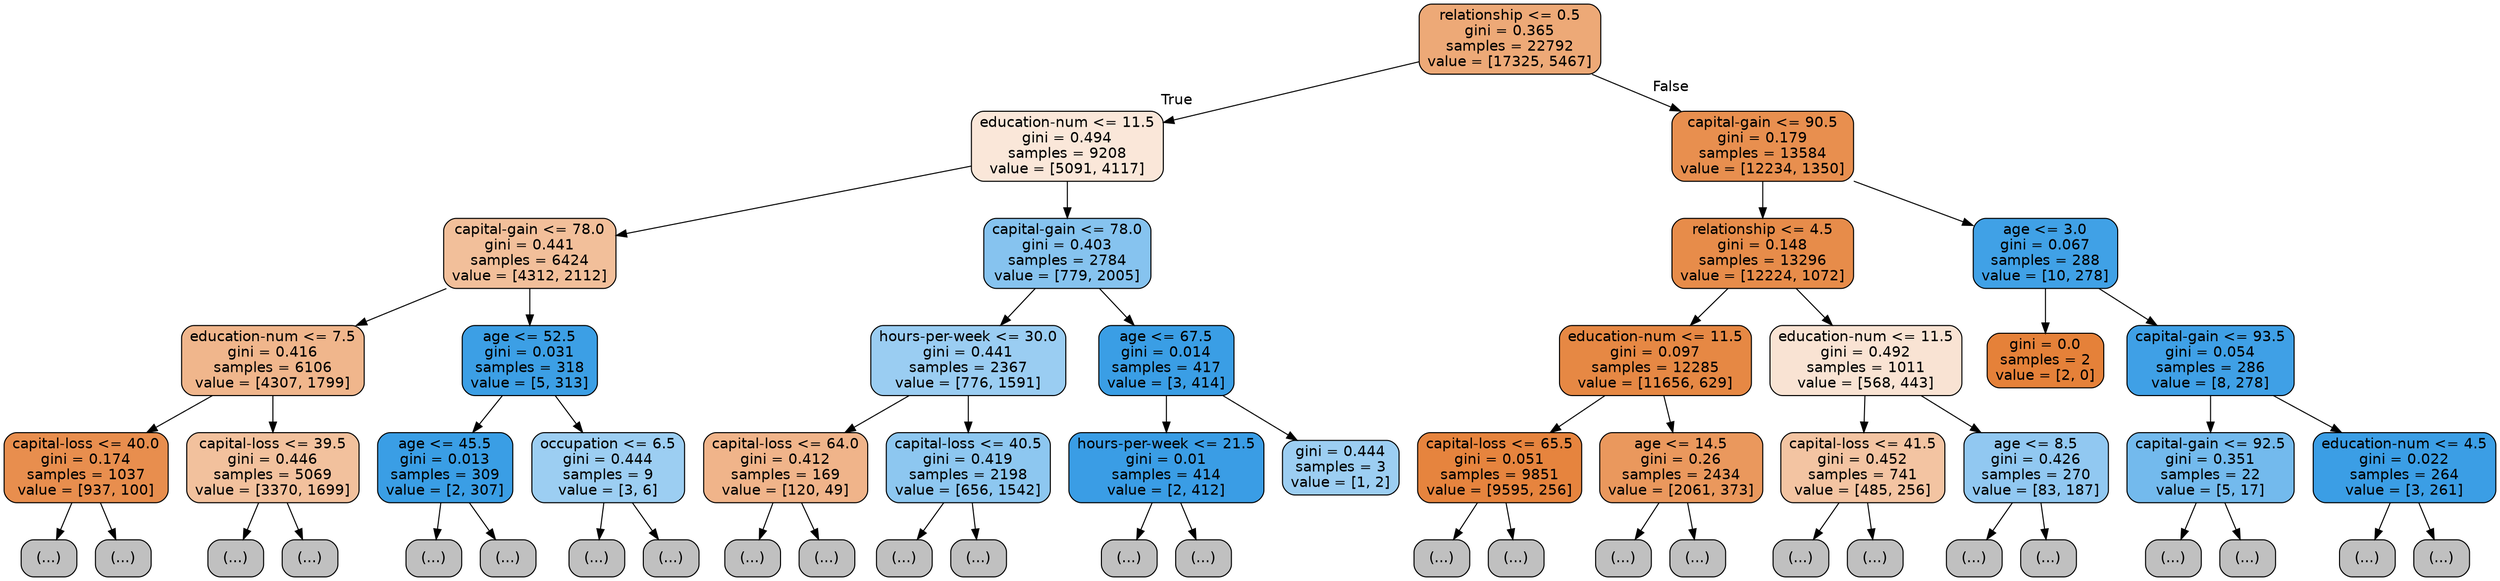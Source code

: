 digraph Tree {
node [shape=box, style="filled, rounded", color="black", fontname=helvetica] ;
edge [fontname=helvetica] ;
0 [label="relationship <= 0.5\ngini = 0.365\nsamples = 22792\nvalue = [17325, 5467]", fillcolor="#eda977"] ;
1 [label="education-num <= 11.5\ngini = 0.494\nsamples = 9208\nvalue = [5091, 4117]", fillcolor="#fae7d9"] ;
0 -> 1 [labeldistance=2.5, labelangle=45, headlabel="True"] ;
2 [label="capital-gain <= 78.0\ngini = 0.441\nsamples = 6424\nvalue = [4312, 2112]", fillcolor="#f2bf9a"] ;
1 -> 2 ;
3 [label="education-num <= 7.5\ngini = 0.416\nsamples = 6106\nvalue = [4307, 1799]", fillcolor="#f0b68c"] ;
2 -> 3 ;
4 [label="capital-loss <= 40.0\ngini = 0.174\nsamples = 1037\nvalue = [937, 100]", fillcolor="#e88e4e"] ;
3 -> 4 ;
5 [label="(...)", fillcolor="#C0C0C0"] ;
4 -> 5 ;
50 [label="(...)", fillcolor="#C0C0C0"] ;
4 -> 50 ;
55 [label="capital-loss <= 39.5\ngini = 0.446\nsamples = 5069\nvalue = [3370, 1699]", fillcolor="#f2c19d"] ;
3 -> 55 ;
56 [label="(...)", fillcolor="#C0C0C0"] ;
55 -> 56 ;
117 [label="(...)", fillcolor="#C0C0C0"] ;
55 -> 117 ;
140 [label="age <= 52.5\ngini = 0.031\nsamples = 318\nvalue = [5, 313]", fillcolor="#3c9fe5"] ;
2 -> 140 ;
141 [label="age <= 45.5\ngini = 0.013\nsamples = 309\nvalue = [2, 307]", fillcolor="#3a9ee5"] ;
140 -> 141 ;
142 [label="(...)", fillcolor="#C0C0C0"] ;
141 -> 142 ;
143 [label="(...)", fillcolor="#C0C0C0"] ;
141 -> 143 ;
148 [label="occupation <= 6.5\ngini = 0.444\nsamples = 9\nvalue = [3, 6]", fillcolor="#9ccef2"] ;
140 -> 148 ;
149 [label="(...)", fillcolor="#C0C0C0"] ;
148 -> 149 ;
152 [label="(...)", fillcolor="#C0C0C0"] ;
148 -> 152 ;
153 [label="capital-gain <= 78.0\ngini = 0.403\nsamples = 2784\nvalue = [779, 2005]", fillcolor="#86c3ef"] ;
1 -> 153 ;
154 [label="hours-per-week <= 30.0\ngini = 0.441\nsamples = 2367\nvalue = [776, 1591]", fillcolor="#9acdf2"] ;
153 -> 154 ;
155 [label="capital-loss <= 64.0\ngini = 0.412\nsamples = 169\nvalue = [120, 49]", fillcolor="#f0b48a"] ;
154 -> 155 ;
156 [label="(...)", fillcolor="#C0C0C0"] ;
155 -> 156 ;
189 [label="(...)", fillcolor="#C0C0C0"] ;
155 -> 189 ;
190 [label="capital-loss <= 40.5\ngini = 0.419\nsamples = 2198\nvalue = [656, 1542]", fillcolor="#8dc7f0"] ;
154 -> 190 ;
191 [label="(...)", fillcolor="#C0C0C0"] ;
190 -> 191 ;
228 [label="(...)", fillcolor="#C0C0C0"] ;
190 -> 228 ;
241 [label="age <= 67.5\ngini = 0.014\nsamples = 417\nvalue = [3, 414]", fillcolor="#3a9ee5"] ;
153 -> 241 ;
242 [label="hours-per-week <= 21.5\ngini = 0.01\nsamples = 414\nvalue = [2, 412]", fillcolor="#3a9de5"] ;
241 -> 242 ;
243 [label="(...)", fillcolor="#C0C0C0"] ;
242 -> 243 ;
246 [label="(...)", fillcolor="#C0C0C0"] ;
242 -> 246 ;
253 [label="gini = 0.444\nsamples = 3\nvalue = [1, 2]", fillcolor="#9ccef2"] ;
241 -> 253 ;
254 [label="capital-gain <= 90.5\ngini = 0.179\nsamples = 13584\nvalue = [12234, 1350]", fillcolor="#e88f4f"] ;
0 -> 254 [labeldistance=2.5, labelangle=-45, headlabel="False"] ;
255 [label="relationship <= 4.5\ngini = 0.148\nsamples = 13296\nvalue = [12224, 1072]", fillcolor="#e78c4a"] ;
254 -> 255 ;
256 [label="education-num <= 11.5\ngini = 0.097\nsamples = 12285\nvalue = [11656, 629]", fillcolor="#e68844"] ;
255 -> 256 ;
257 [label="capital-loss <= 65.5\ngini = 0.051\nsamples = 9851\nvalue = [9595, 256]", fillcolor="#e6843e"] ;
256 -> 257 ;
258 [label="(...)", fillcolor="#C0C0C0"] ;
257 -> 258 ;
321 [label="(...)", fillcolor="#C0C0C0"] ;
257 -> 321 ;
338 [label="age <= 14.5\ngini = 0.26\nsamples = 2434\nvalue = [2061, 373]", fillcolor="#ea985d"] ;
256 -> 338 ;
339 [label="(...)", fillcolor="#C0C0C0"] ;
338 -> 339 ;
378 [label="(...)", fillcolor="#C0C0C0"] ;
338 -> 378 ;
415 [label="education-num <= 11.5\ngini = 0.492\nsamples = 1011\nvalue = [568, 443]", fillcolor="#f9e3d3"] ;
255 -> 415 ;
416 [label="capital-loss <= 41.5\ngini = 0.452\nsamples = 741\nvalue = [485, 256]", fillcolor="#f3c4a2"] ;
415 -> 416 ;
417 [label="(...)", fillcolor="#C0C0C0"] ;
416 -> 417 ;
454 [label="(...)", fillcolor="#C0C0C0"] ;
416 -> 454 ;
459 [label="age <= 8.5\ngini = 0.426\nsamples = 270\nvalue = [83, 187]", fillcolor="#91c8f1"] ;
415 -> 459 ;
460 [label="(...)", fillcolor="#C0C0C0"] ;
459 -> 460 ;
465 [label="(...)", fillcolor="#C0C0C0"] ;
459 -> 465 ;
490 [label="age <= 3.0\ngini = 0.067\nsamples = 288\nvalue = [10, 278]", fillcolor="#40a1e6"] ;
254 -> 490 ;
491 [label="gini = 0.0\nsamples = 2\nvalue = [2, 0]", fillcolor="#e58139"] ;
490 -> 491 ;
492 [label="capital-gain <= 93.5\ngini = 0.054\nsamples = 286\nvalue = [8, 278]", fillcolor="#3fa0e6"] ;
490 -> 492 ;
493 [label="capital-gain <= 92.5\ngini = 0.351\nsamples = 22\nvalue = [5, 17]", fillcolor="#73baed"] ;
492 -> 493 ;
494 [label="(...)", fillcolor="#C0C0C0"] ;
493 -> 494 ;
495 [label="(...)", fillcolor="#C0C0C0"] ;
493 -> 495 ;
496 [label="education-num <= 4.5\ngini = 0.022\nsamples = 264\nvalue = [3, 261]", fillcolor="#3b9ee5"] ;
492 -> 496 ;
497 [label="(...)", fillcolor="#C0C0C0"] ;
496 -> 497 ;
498 [label="(...)", fillcolor="#C0C0C0"] ;
496 -> 498 ;
}
